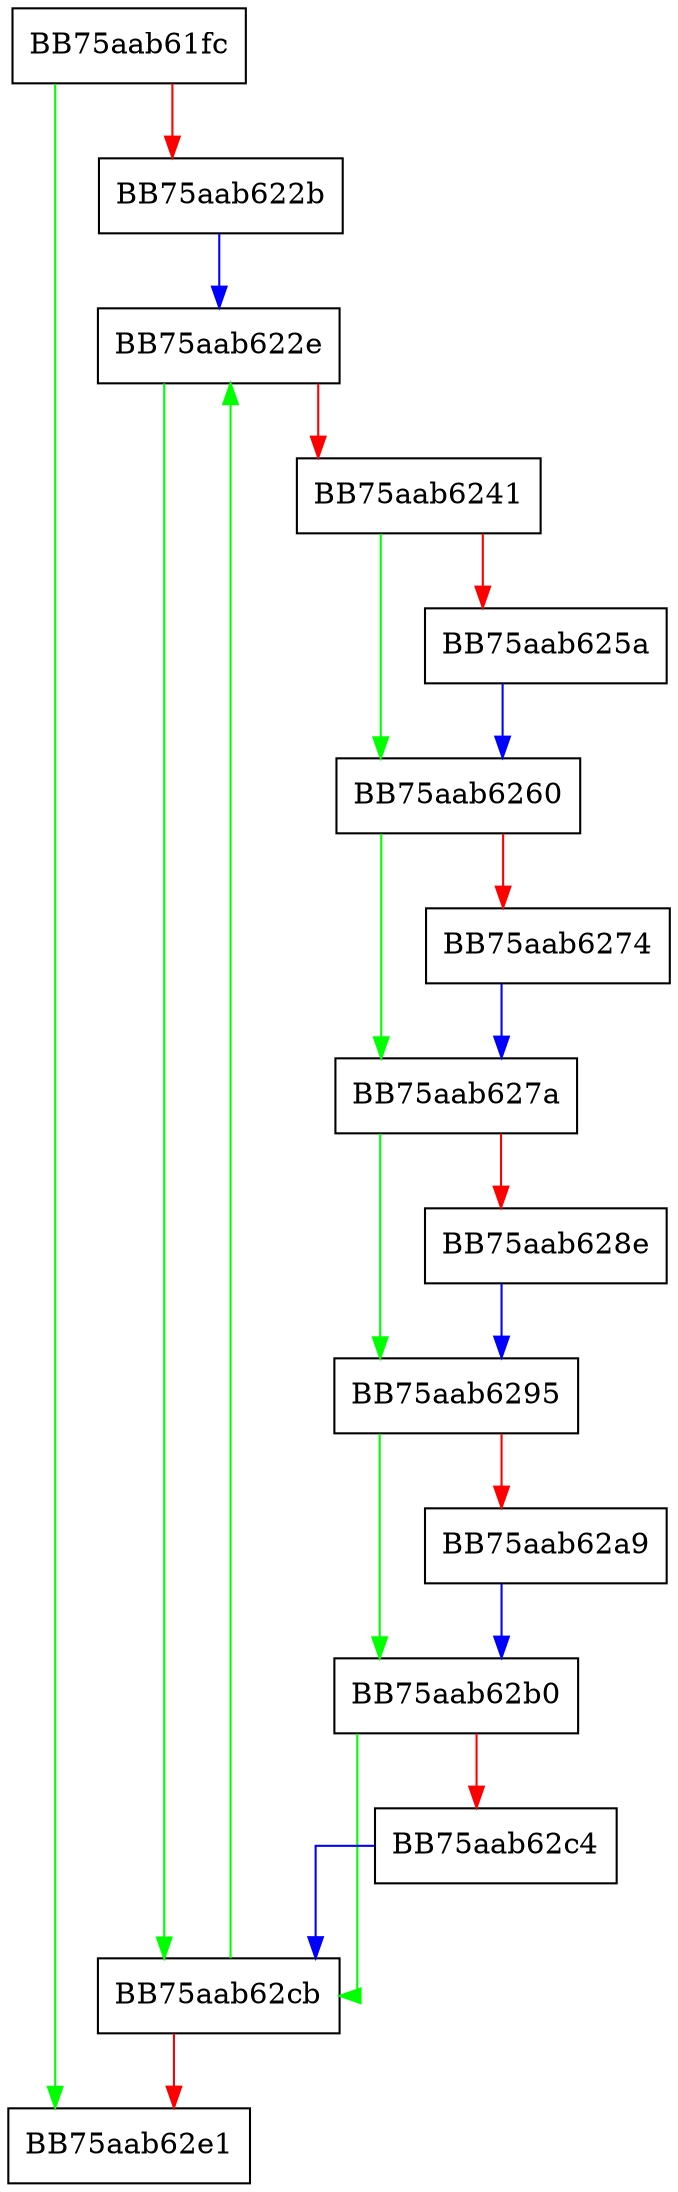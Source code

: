 digraph ThreatFillSpecial {
  node [shape="box"];
  graph [splines=ortho];
  BB75aab61fc -> BB75aab62e1 [color="green"];
  BB75aab61fc -> BB75aab622b [color="red"];
  BB75aab622b -> BB75aab622e [color="blue"];
  BB75aab622e -> BB75aab62cb [color="green"];
  BB75aab622e -> BB75aab6241 [color="red"];
  BB75aab6241 -> BB75aab6260 [color="green"];
  BB75aab6241 -> BB75aab625a [color="red"];
  BB75aab625a -> BB75aab6260 [color="blue"];
  BB75aab6260 -> BB75aab627a [color="green"];
  BB75aab6260 -> BB75aab6274 [color="red"];
  BB75aab6274 -> BB75aab627a [color="blue"];
  BB75aab627a -> BB75aab6295 [color="green"];
  BB75aab627a -> BB75aab628e [color="red"];
  BB75aab628e -> BB75aab6295 [color="blue"];
  BB75aab6295 -> BB75aab62b0 [color="green"];
  BB75aab6295 -> BB75aab62a9 [color="red"];
  BB75aab62a9 -> BB75aab62b0 [color="blue"];
  BB75aab62b0 -> BB75aab62cb [color="green"];
  BB75aab62b0 -> BB75aab62c4 [color="red"];
  BB75aab62c4 -> BB75aab62cb [color="blue"];
  BB75aab62cb -> BB75aab622e [color="green"];
  BB75aab62cb -> BB75aab62e1 [color="red"];
}